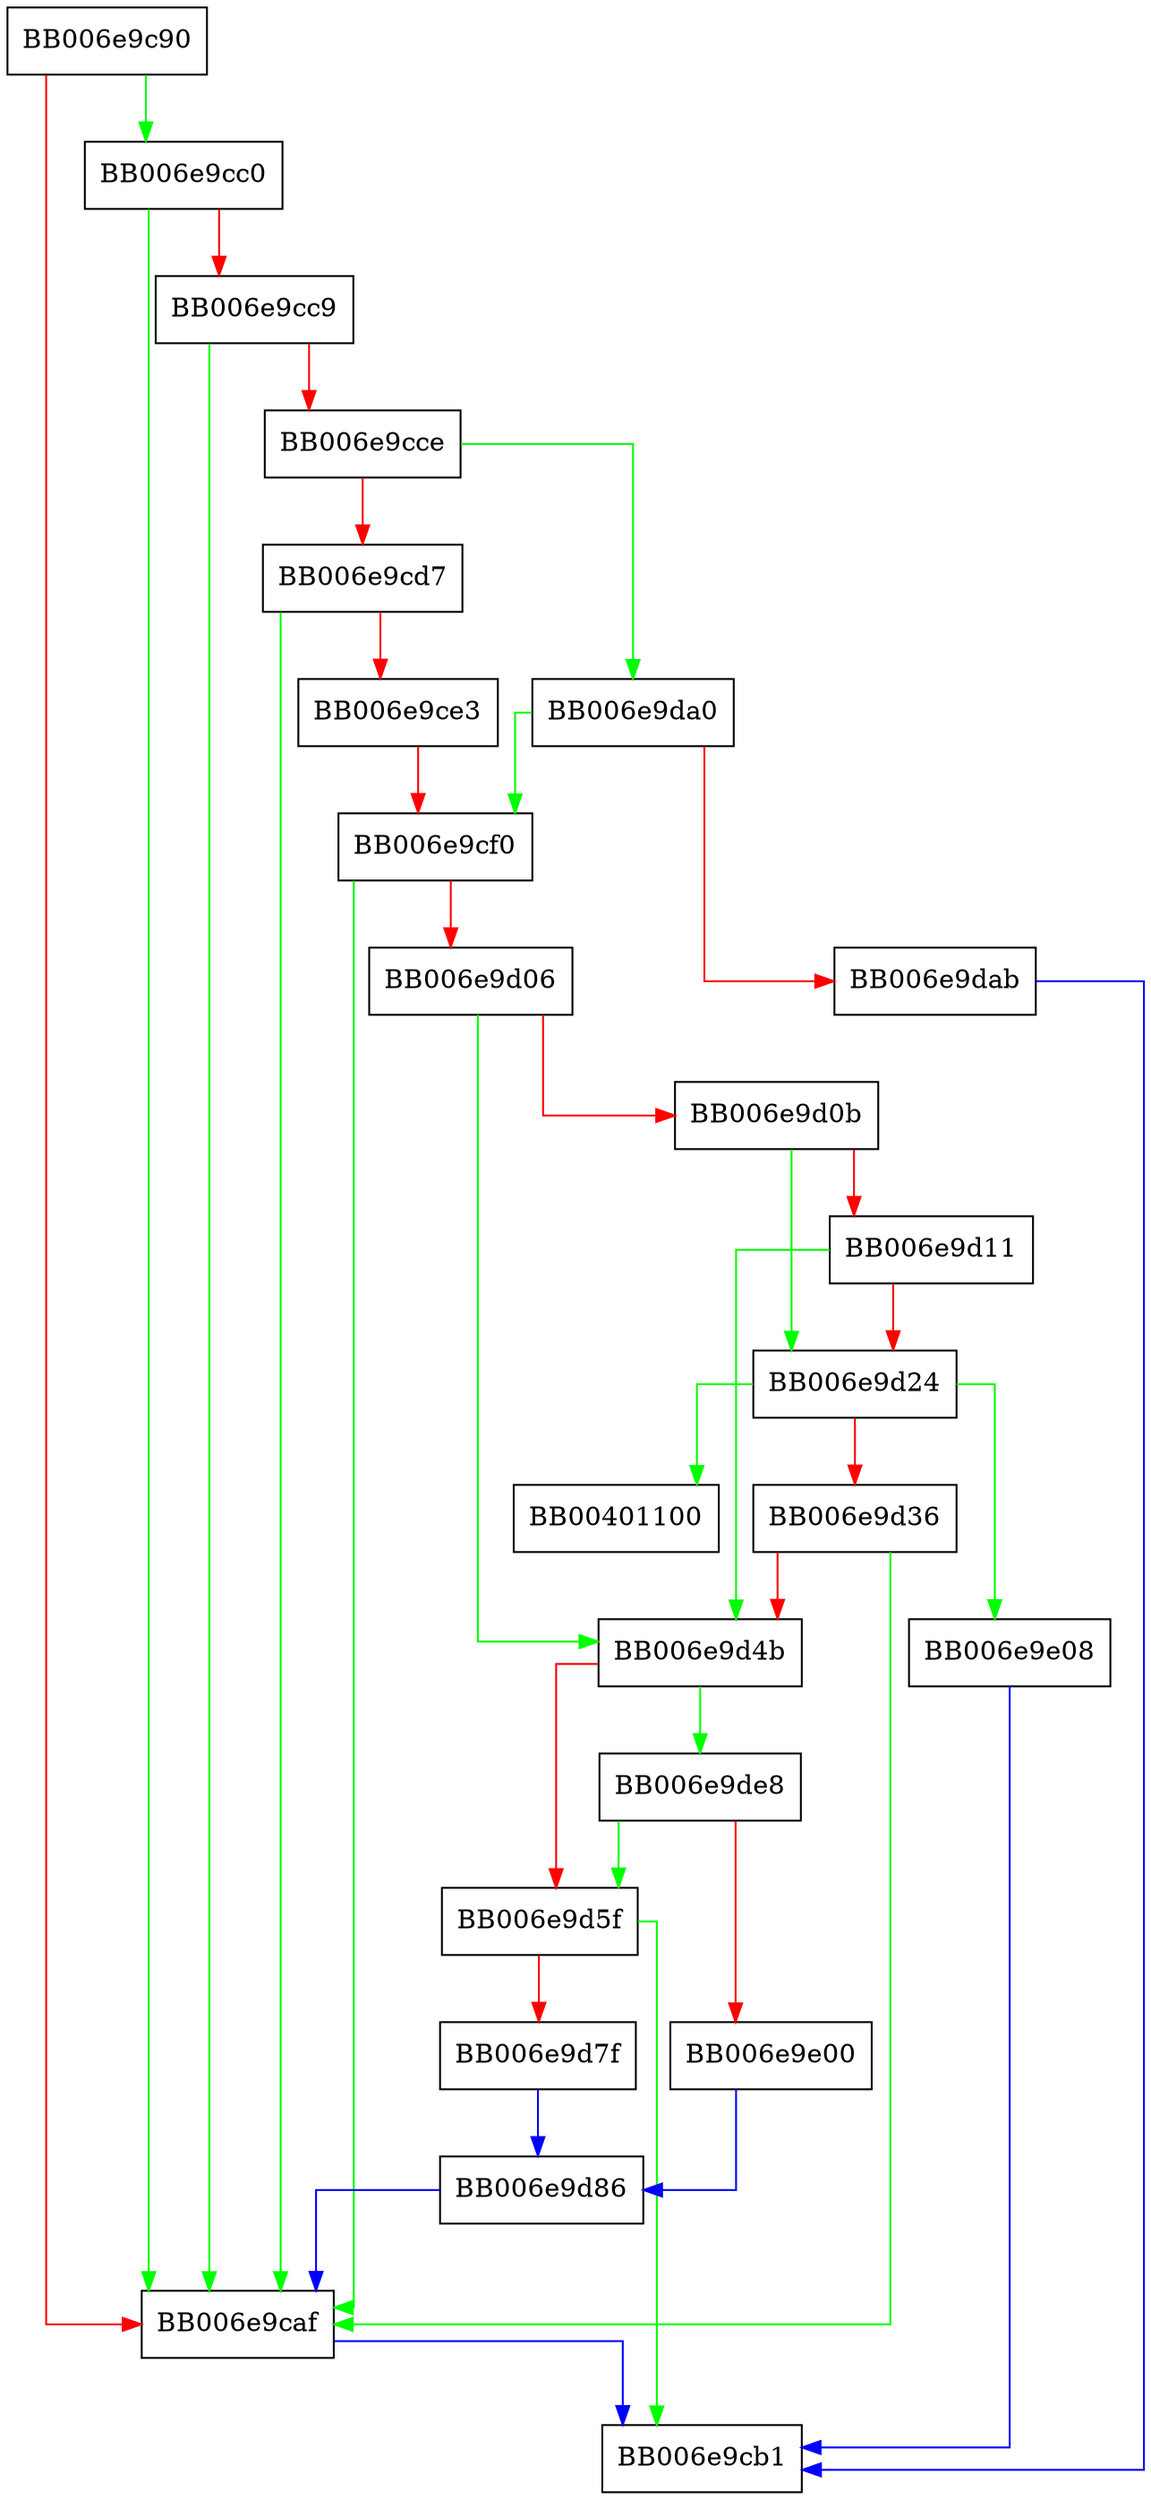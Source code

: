 digraph ecdsa_digest_sign_init {
  node [shape="box"];
  graph [splines=ortho];
  BB006e9c90 -> BB006e9cc0 [color="green"];
  BB006e9c90 -> BB006e9caf [color="red"];
  BB006e9caf -> BB006e9cb1 [color="blue"];
  BB006e9cc0 -> BB006e9caf [color="green"];
  BB006e9cc0 -> BB006e9cc9 [color="red"];
  BB006e9cc9 -> BB006e9caf [color="green"];
  BB006e9cc9 -> BB006e9cce [color="red"];
  BB006e9cce -> BB006e9da0 [color="green"];
  BB006e9cce -> BB006e9cd7 [color="red"];
  BB006e9cd7 -> BB006e9caf [color="green"];
  BB006e9cd7 -> BB006e9ce3 [color="red"];
  BB006e9ce3 -> BB006e9cf0 [color="red"];
  BB006e9cf0 -> BB006e9caf [color="green"];
  BB006e9cf0 -> BB006e9d06 [color="red"];
  BB006e9d06 -> BB006e9d4b [color="green"];
  BB006e9d06 -> BB006e9d0b [color="red"];
  BB006e9d0b -> BB006e9d24 [color="green"];
  BB006e9d0b -> BB006e9d11 [color="red"];
  BB006e9d11 -> BB006e9d4b [color="green"];
  BB006e9d11 -> BB006e9d24 [color="red"];
  BB006e9d24 -> BB00401100 [color="green"];
  BB006e9d24 -> BB006e9e08 [color="green"];
  BB006e9d24 -> BB006e9d36 [color="red"];
  BB006e9d36 -> BB006e9caf [color="green"];
  BB006e9d36 -> BB006e9d4b [color="red"];
  BB006e9d4b -> BB006e9de8 [color="green"];
  BB006e9d4b -> BB006e9d5f [color="red"];
  BB006e9d5f -> BB006e9cb1 [color="green"];
  BB006e9d5f -> BB006e9d7f [color="red"];
  BB006e9d7f -> BB006e9d86 [color="blue"];
  BB006e9d86 -> BB006e9caf [color="blue"];
  BB006e9da0 -> BB006e9cf0 [color="green"];
  BB006e9da0 -> BB006e9dab [color="red"];
  BB006e9dab -> BB006e9cb1 [color="blue"];
  BB006e9de8 -> BB006e9d5f [color="green"];
  BB006e9de8 -> BB006e9e00 [color="red"];
  BB006e9e00 -> BB006e9d86 [color="blue"];
  BB006e9e08 -> BB006e9cb1 [color="blue"];
}